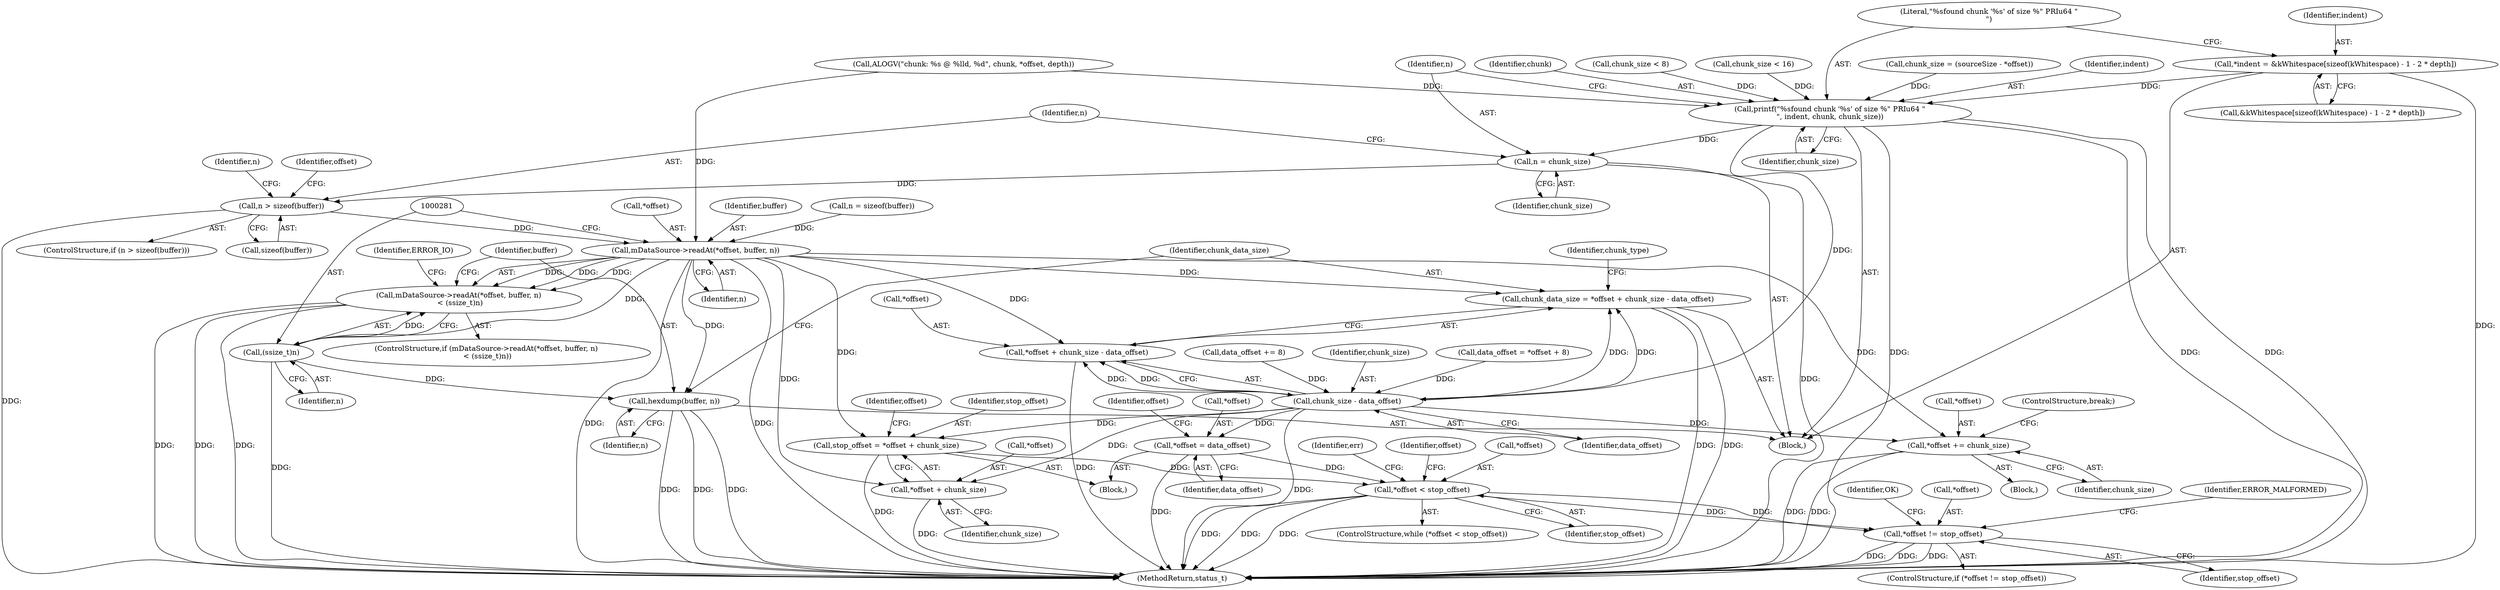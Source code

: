 digraph "0_Android_f4a88c8ed4f8186b3d6e2852993e063fc33ff231@array" {
"1000240" [label="(Call,*indent = &kWhitespace[sizeof(kWhitespace) - 1 - 2 * depth])"];
"1000253" [label="(Call,printf(\"%sfound chunk '%s' of size %\" PRIu64 \"\n\", indent, chunk, chunk_size))"];
"1000260" [label="(Call,n = chunk_size)"];
"1000264" [label="(Call,n > sizeof(buffer))"];
"1000275" [label="(Call,mDataSource->readAt(*offset, buffer, n))"];
"1000274" [label="(Call,mDataSource->readAt(*offset, buffer, n)\n < (ssize_t)n)"];
"1000280" [label="(Call,(ssize_t)n)"];
"1000286" [label="(Call,hexdump(buffer, n))"];
"1000291" [label="(Call,chunk_data_size = *offset + chunk_size - data_offset)"];
"1000293" [label="(Call,*offset + chunk_size - data_offset)"];
"1000324" [label="(Call,stop_offset = *offset + chunk_size)"];
"1000335" [label="(Call,*offset < stop_offset)"];
"1000356" [label="(Call,*offset != stop_offset)"];
"1000326" [label="(Call,*offset + chunk_size)"];
"1002904" [label="(Call,*offset += chunk_size)"];
"1000296" [label="(Call,chunk_size - data_offset)"];
"1000330" [label="(Call,*offset = data_offset)"];
"1000270" [label="(Identifier,n)"];
"1000256" [label="(Identifier,chunk)"];
"1000219" [label="(Call,chunk_size < 8)"];
"1000242" [label="(Call,&kWhitespace[sizeof(kWhitespace) - 1 - 2 * depth])"];
"1000302" [label="(Identifier,chunk_type)"];
"1000172" [label="(Call,chunk_size < 16)"];
"1000286" [label="(Call,hexdump(buffer, n))"];
"1000277" [label="(Identifier,offset)"];
"1000327" [label="(Call,*offset)"];
"1000241" [label="(Identifier,indent)"];
"1000326" [label="(Call,*offset + chunk_size)"];
"1000332" [label="(Identifier,offset)"];
"1002903" [label="(Block,)"];
"1000240" [label="(Call,*indent = &kWhitespace[sizeof(kWhitespace) - 1 - 2 * depth])"];
"1000322" [label="(Block,)"];
"1000333" [label="(Identifier,data_offset)"];
"1000278" [label="(Identifier,buffer)"];
"1000335" [label="(Call,*offset < stop_offset)"];
"1000285" [label="(Identifier,ERROR_IO)"];
"1000334" [label="(ControlStructure,while (*offset < stop_offset))"];
"1000265" [label="(Identifier,n)"];
"1000287" [label="(Identifier,buffer)"];
"1000257" [label="(Identifier,chunk_size)"];
"1000329" [label="(Identifier,chunk_size)"];
"1000330" [label="(Call,*offset = data_offset)"];
"1000342" [label="(Identifier,err)"];
"1000282" [label="(Identifier,n)"];
"1000356" [label="(Call,*offset != stop_offset)"];
"1000296" [label="(Call,chunk_size - data_offset)"];
"1002905" [label="(Call,*offset)"];
"1000338" [label="(Identifier,stop_offset)"];
"1000355" [label="(ControlStructure,if (*offset != stop_offset))"];
"1000197" [label="(Call,chunk_size = (sourceSize - *offset))"];
"1000364" [label="(Identifier,OK)"];
"1000168" [label="(Call,data_offset += 8)"];
"1000269" [label="(Call,n = sizeof(buffer))"];
"1000275" [label="(Call,mDataSource->readAt(*offset, buffer, n))"];
"1000273" [label="(ControlStructure,if (mDataSource->readAt(*offset, buffer, n)\n < (ssize_t)n))"];
"1000261" [label="(Identifier,n)"];
"1000288" [label="(Identifier,n)"];
"1000331" [label="(Call,*offset)"];
"1000297" [label="(Identifier,chunk_size)"];
"1000325" [label="(Identifier,stop_offset)"];
"1000294" [label="(Call,*offset)"];
"1000293" [label="(Call,*offset + chunk_size - data_offset)"];
"1002904" [label="(Call,*offset += chunk_size)"];
"1000253" [label="(Call,printf(\"%sfound chunk '%s' of size %\" PRIu64 \"\n\", indent, chunk, chunk_size))"];
"1000292" [label="(Identifier,chunk_data_size)"];
"1000357" [label="(Call,*offset)"];
"1000359" [label="(Identifier,stop_offset)"];
"1000255" [label="(Identifier,indent)"];
"1000229" [label="(Call,ALOGV(\"chunk: %s @ %lld, %d\", chunk, *offset, depth))"];
"1000263" [label="(ControlStructure,if (n > sizeof(buffer)))"];
"1000276" [label="(Call,*offset)"];
"1000324" [label="(Call,stop_offset = *offset + chunk_size)"];
"1000362" [label="(Identifier,ERROR_MALFORMED)"];
"1000254" [label="(Literal,\"%sfound chunk '%s' of size %\" PRIu64 \"\n\")"];
"1002911" [label="(MethodReturn,status_t)"];
"1000106" [label="(Block,)"];
"1000358" [label="(Identifier,offset)"];
"1000274" [label="(Call,mDataSource->readAt(*offset, buffer, n)\n < (ssize_t)n)"];
"1000298" [label="(Identifier,data_offset)"];
"1002908" [label="(ControlStructure,break;)"];
"1002907" [label="(Identifier,chunk_size)"];
"1000337" [label="(Identifier,offset)"];
"1000291" [label="(Call,chunk_data_size = *offset + chunk_size - data_offset)"];
"1000264" [label="(Call,n > sizeof(buffer))"];
"1000280" [label="(Call,(ssize_t)n)"];
"1000279" [label="(Identifier,n)"];
"1000260" [label="(Call,n = chunk_size)"];
"1000139" [label="(Call,data_offset = *offset + 8)"];
"1000262" [label="(Identifier,chunk_size)"];
"1000336" [label="(Call,*offset)"];
"1000266" [label="(Call,sizeof(buffer))"];
"1000240" -> "1000106"  [label="AST: "];
"1000240" -> "1000242"  [label="CFG: "];
"1000241" -> "1000240"  [label="AST: "];
"1000242" -> "1000240"  [label="AST: "];
"1000254" -> "1000240"  [label="CFG: "];
"1000240" -> "1002911"  [label="DDG: "];
"1000240" -> "1000253"  [label="DDG: "];
"1000253" -> "1000106"  [label="AST: "];
"1000253" -> "1000257"  [label="CFG: "];
"1000254" -> "1000253"  [label="AST: "];
"1000255" -> "1000253"  [label="AST: "];
"1000256" -> "1000253"  [label="AST: "];
"1000257" -> "1000253"  [label="AST: "];
"1000261" -> "1000253"  [label="CFG: "];
"1000253" -> "1002911"  [label="DDG: "];
"1000253" -> "1002911"  [label="DDG: "];
"1000253" -> "1002911"  [label="DDG: "];
"1000229" -> "1000253"  [label="DDG: "];
"1000172" -> "1000253"  [label="DDG: "];
"1000219" -> "1000253"  [label="DDG: "];
"1000197" -> "1000253"  [label="DDG: "];
"1000253" -> "1000260"  [label="DDG: "];
"1000253" -> "1000296"  [label="DDG: "];
"1000260" -> "1000106"  [label="AST: "];
"1000260" -> "1000262"  [label="CFG: "];
"1000261" -> "1000260"  [label="AST: "];
"1000262" -> "1000260"  [label="AST: "];
"1000265" -> "1000260"  [label="CFG: "];
"1000260" -> "1002911"  [label="DDG: "];
"1000260" -> "1000264"  [label="DDG: "];
"1000264" -> "1000263"  [label="AST: "];
"1000264" -> "1000266"  [label="CFG: "];
"1000265" -> "1000264"  [label="AST: "];
"1000266" -> "1000264"  [label="AST: "];
"1000270" -> "1000264"  [label="CFG: "];
"1000277" -> "1000264"  [label="CFG: "];
"1000264" -> "1002911"  [label="DDG: "];
"1000264" -> "1000275"  [label="DDG: "];
"1000275" -> "1000274"  [label="AST: "];
"1000275" -> "1000279"  [label="CFG: "];
"1000276" -> "1000275"  [label="AST: "];
"1000278" -> "1000275"  [label="AST: "];
"1000279" -> "1000275"  [label="AST: "];
"1000281" -> "1000275"  [label="CFG: "];
"1000275" -> "1002911"  [label="DDG: "];
"1000275" -> "1002911"  [label="DDG: "];
"1000275" -> "1000274"  [label="DDG: "];
"1000275" -> "1000274"  [label="DDG: "];
"1000275" -> "1000274"  [label="DDG: "];
"1000229" -> "1000275"  [label="DDG: "];
"1000269" -> "1000275"  [label="DDG: "];
"1000275" -> "1000280"  [label="DDG: "];
"1000275" -> "1000286"  [label="DDG: "];
"1000275" -> "1000291"  [label="DDG: "];
"1000275" -> "1000293"  [label="DDG: "];
"1000275" -> "1000324"  [label="DDG: "];
"1000275" -> "1000326"  [label="DDG: "];
"1000275" -> "1002904"  [label="DDG: "];
"1000274" -> "1000273"  [label="AST: "];
"1000274" -> "1000280"  [label="CFG: "];
"1000280" -> "1000274"  [label="AST: "];
"1000285" -> "1000274"  [label="CFG: "];
"1000287" -> "1000274"  [label="CFG: "];
"1000274" -> "1002911"  [label="DDG: "];
"1000274" -> "1002911"  [label="DDG: "];
"1000274" -> "1002911"  [label="DDG: "];
"1000280" -> "1000274"  [label="DDG: "];
"1000280" -> "1000282"  [label="CFG: "];
"1000281" -> "1000280"  [label="AST: "];
"1000282" -> "1000280"  [label="AST: "];
"1000280" -> "1002911"  [label="DDG: "];
"1000280" -> "1000286"  [label="DDG: "];
"1000286" -> "1000106"  [label="AST: "];
"1000286" -> "1000288"  [label="CFG: "];
"1000287" -> "1000286"  [label="AST: "];
"1000288" -> "1000286"  [label="AST: "];
"1000292" -> "1000286"  [label="CFG: "];
"1000286" -> "1002911"  [label="DDG: "];
"1000286" -> "1002911"  [label="DDG: "];
"1000286" -> "1002911"  [label="DDG: "];
"1000291" -> "1000106"  [label="AST: "];
"1000291" -> "1000293"  [label="CFG: "];
"1000292" -> "1000291"  [label="AST: "];
"1000293" -> "1000291"  [label="AST: "];
"1000302" -> "1000291"  [label="CFG: "];
"1000291" -> "1002911"  [label="DDG: "];
"1000291" -> "1002911"  [label="DDG: "];
"1000296" -> "1000291"  [label="DDG: "];
"1000296" -> "1000291"  [label="DDG: "];
"1000293" -> "1000296"  [label="CFG: "];
"1000294" -> "1000293"  [label="AST: "];
"1000296" -> "1000293"  [label="AST: "];
"1000293" -> "1002911"  [label="DDG: "];
"1000296" -> "1000293"  [label="DDG: "];
"1000296" -> "1000293"  [label="DDG: "];
"1000324" -> "1000322"  [label="AST: "];
"1000324" -> "1000326"  [label="CFG: "];
"1000325" -> "1000324"  [label="AST: "];
"1000326" -> "1000324"  [label="AST: "];
"1000332" -> "1000324"  [label="CFG: "];
"1000324" -> "1002911"  [label="DDG: "];
"1000296" -> "1000324"  [label="DDG: "];
"1000324" -> "1000335"  [label="DDG: "];
"1000335" -> "1000334"  [label="AST: "];
"1000335" -> "1000338"  [label="CFG: "];
"1000336" -> "1000335"  [label="AST: "];
"1000338" -> "1000335"  [label="AST: "];
"1000342" -> "1000335"  [label="CFG: "];
"1000358" -> "1000335"  [label="CFG: "];
"1000335" -> "1002911"  [label="DDG: "];
"1000335" -> "1002911"  [label="DDG: "];
"1000335" -> "1002911"  [label="DDG: "];
"1000330" -> "1000335"  [label="DDG: "];
"1000335" -> "1000356"  [label="DDG: "];
"1000335" -> "1000356"  [label="DDG: "];
"1000356" -> "1000355"  [label="AST: "];
"1000356" -> "1000359"  [label="CFG: "];
"1000357" -> "1000356"  [label="AST: "];
"1000359" -> "1000356"  [label="AST: "];
"1000362" -> "1000356"  [label="CFG: "];
"1000364" -> "1000356"  [label="CFG: "];
"1000356" -> "1002911"  [label="DDG: "];
"1000356" -> "1002911"  [label="DDG: "];
"1000356" -> "1002911"  [label="DDG: "];
"1000326" -> "1000329"  [label="CFG: "];
"1000327" -> "1000326"  [label="AST: "];
"1000329" -> "1000326"  [label="AST: "];
"1000326" -> "1002911"  [label="DDG: "];
"1000296" -> "1000326"  [label="DDG: "];
"1002904" -> "1002903"  [label="AST: "];
"1002904" -> "1002907"  [label="CFG: "];
"1002905" -> "1002904"  [label="AST: "];
"1002907" -> "1002904"  [label="AST: "];
"1002908" -> "1002904"  [label="CFG: "];
"1002904" -> "1002911"  [label="DDG: "];
"1002904" -> "1002911"  [label="DDG: "];
"1000296" -> "1002904"  [label="DDG: "];
"1000296" -> "1000298"  [label="CFG: "];
"1000297" -> "1000296"  [label="AST: "];
"1000298" -> "1000296"  [label="AST: "];
"1000296" -> "1002911"  [label="DDG: "];
"1000168" -> "1000296"  [label="DDG: "];
"1000139" -> "1000296"  [label="DDG: "];
"1000296" -> "1000330"  [label="DDG: "];
"1000330" -> "1000322"  [label="AST: "];
"1000330" -> "1000333"  [label="CFG: "];
"1000331" -> "1000330"  [label="AST: "];
"1000333" -> "1000330"  [label="AST: "];
"1000337" -> "1000330"  [label="CFG: "];
"1000330" -> "1002911"  [label="DDG: "];
}
